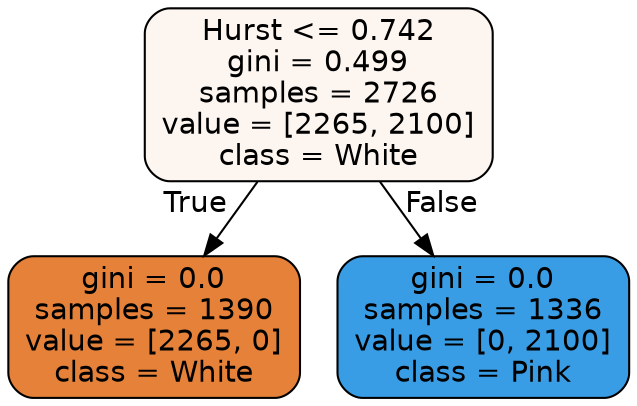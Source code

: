 digraph Tree {
node [shape=box, style="filled, rounded", color="black", fontname=helvetica] ;
edge [fontname=helvetica] ;
0 [label="Hurst <= 0.742\ngini = 0.499\nsamples = 2726\nvalue = [2265, 2100]\nclass = White", fillcolor="#e5813913"] ;
1 [label="gini = 0.0\nsamples = 1390\nvalue = [2265, 0]\nclass = White", fillcolor="#e58139ff"] ;
0 -> 1 [labeldistance=2.5, labelangle=45, headlabel="True"] ;
2 [label="gini = 0.0\nsamples = 1336\nvalue = [0, 2100]\nclass = Pink", fillcolor="#399de5ff"] ;
0 -> 2 [labeldistance=2.5, labelangle=-45, headlabel="False"] ;
}